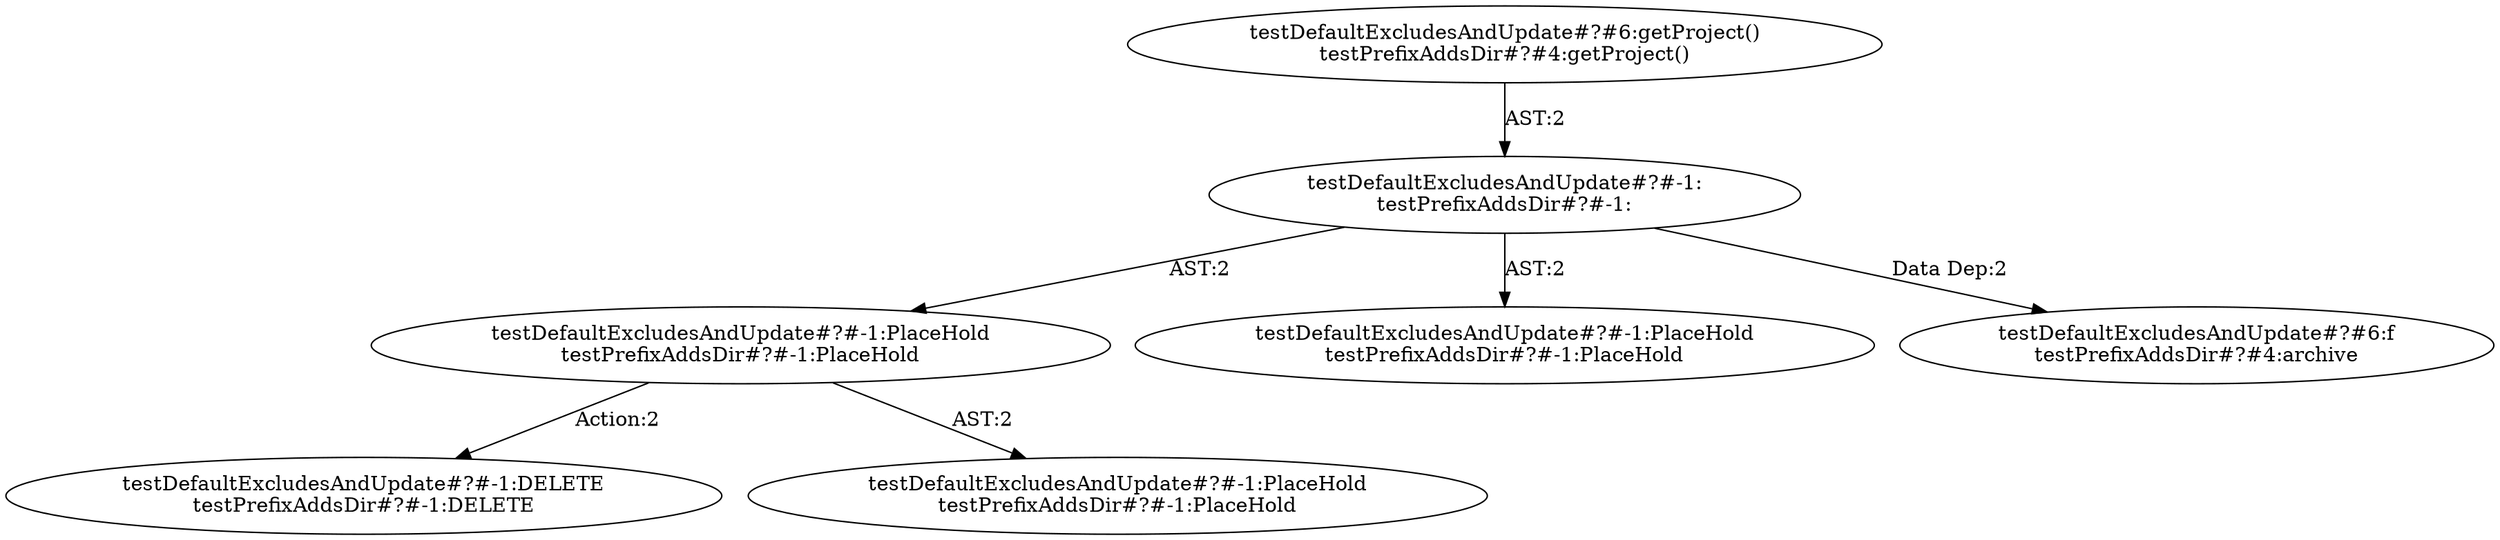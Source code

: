 digraph "Pattern" {
0 [label="testDefaultExcludesAndUpdate#?#-1:DELETE
testPrefixAddsDir#?#-1:DELETE" shape=ellipse]
1 [label="testDefaultExcludesAndUpdate#?#-1:PlaceHold
testPrefixAddsDir#?#-1:PlaceHold" shape=ellipse]
2 [label="testDefaultExcludesAndUpdate#?#-1:
testPrefixAddsDir#?#-1:" shape=ellipse]
3 [label="testDefaultExcludesAndUpdate#?#6:getProject()
testPrefixAddsDir#?#4:getProject()" shape=ellipse]
4 [label="testDefaultExcludesAndUpdate#?#-1:PlaceHold
testPrefixAddsDir#?#-1:PlaceHold" shape=ellipse]
5 [label="testDefaultExcludesAndUpdate#?#6:f
testPrefixAddsDir#?#4:archive" shape=ellipse]
6 [label="testDefaultExcludesAndUpdate#?#-1:PlaceHold
testPrefixAddsDir#?#-1:PlaceHold" shape=ellipse]
1 -> 0 [label="Action:2"];
1 -> 6 [label="AST:2"];
2 -> 1 [label="AST:2"];
2 -> 4 [label="AST:2"];
2 -> 5 [label="Data Dep:2"];
3 -> 2 [label="AST:2"];
}